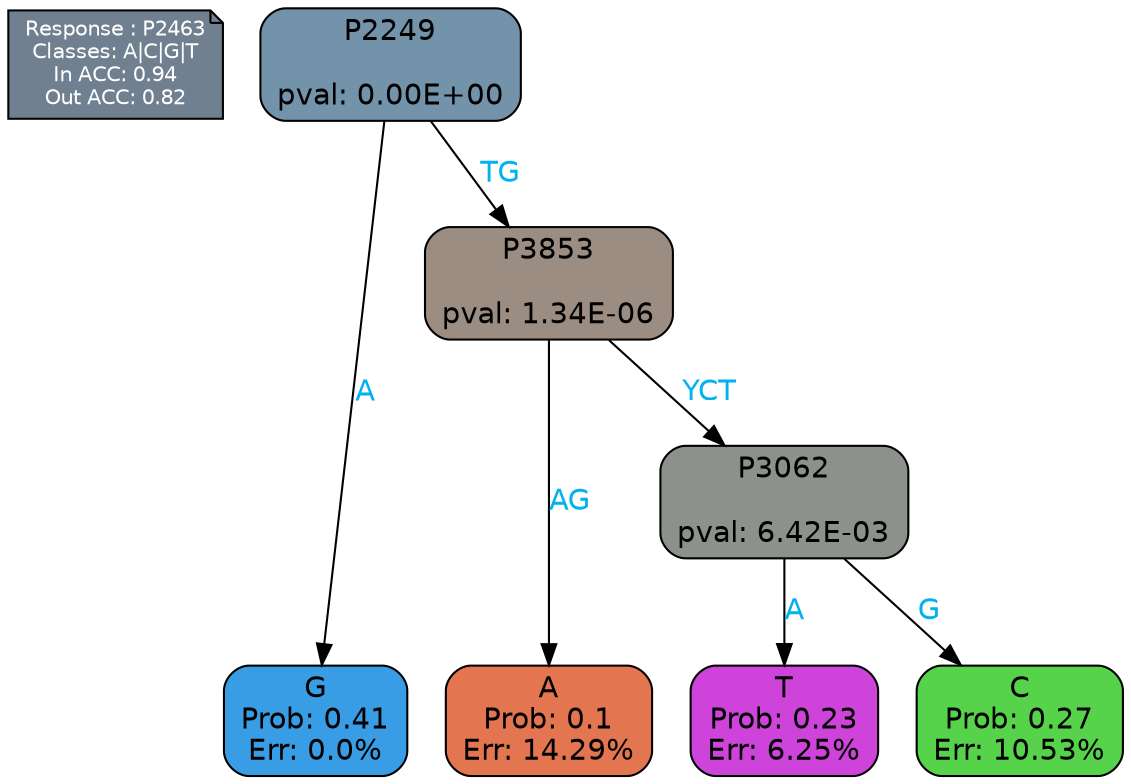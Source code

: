 digraph Tree {
node [shape=box, style="filled, rounded", color="black", fontname=helvetica] ;
graph [ranksep=equally, splines=polylines, bgcolor=transparent, dpi=600] ;
edge [fontname=helvetica] ;
LEGEND [label="Response : P2463
Classes: A|C|G|T
In ACC: 0.94
Out ACC: 0.82
",shape=note,align=left,style=filled,fillcolor="slategray",fontcolor="white",fontsize=10];1 [label="P2249

pval: 0.00E+00", fillcolor="#7393aa"] ;
2 [label="G
Prob: 0.41
Err: 0.0%", fillcolor="#399de5"] ;
3 [label="P3853

pval: 1.34E-06", fillcolor="#9b8d82"] ;
4 [label="A
Prob: 0.1
Err: 14.29%", fillcolor="#e37651"] ;
5 [label="P3062

pval: 6.42E-03", fillcolor="#8c918c"] ;
6 [label="T
Prob: 0.23
Err: 6.25%", fillcolor="#ce43da"] ;
7 [label="C
Prob: 0.27
Err: 10.53%", fillcolor="#56d24b"] ;
1 -> 2 [label="A",fontcolor=deepskyblue2] ;
1 -> 3 [label="TG",fontcolor=deepskyblue2] ;
3 -> 4 [label="AG",fontcolor=deepskyblue2] ;
3 -> 5 [label="YCT",fontcolor=deepskyblue2] ;
5 -> 6 [label="A",fontcolor=deepskyblue2] ;
5 -> 7 [label="G",fontcolor=deepskyblue2] ;
{rank = same; 2;4;6;7;}{rank = same; LEGEND;1;}}